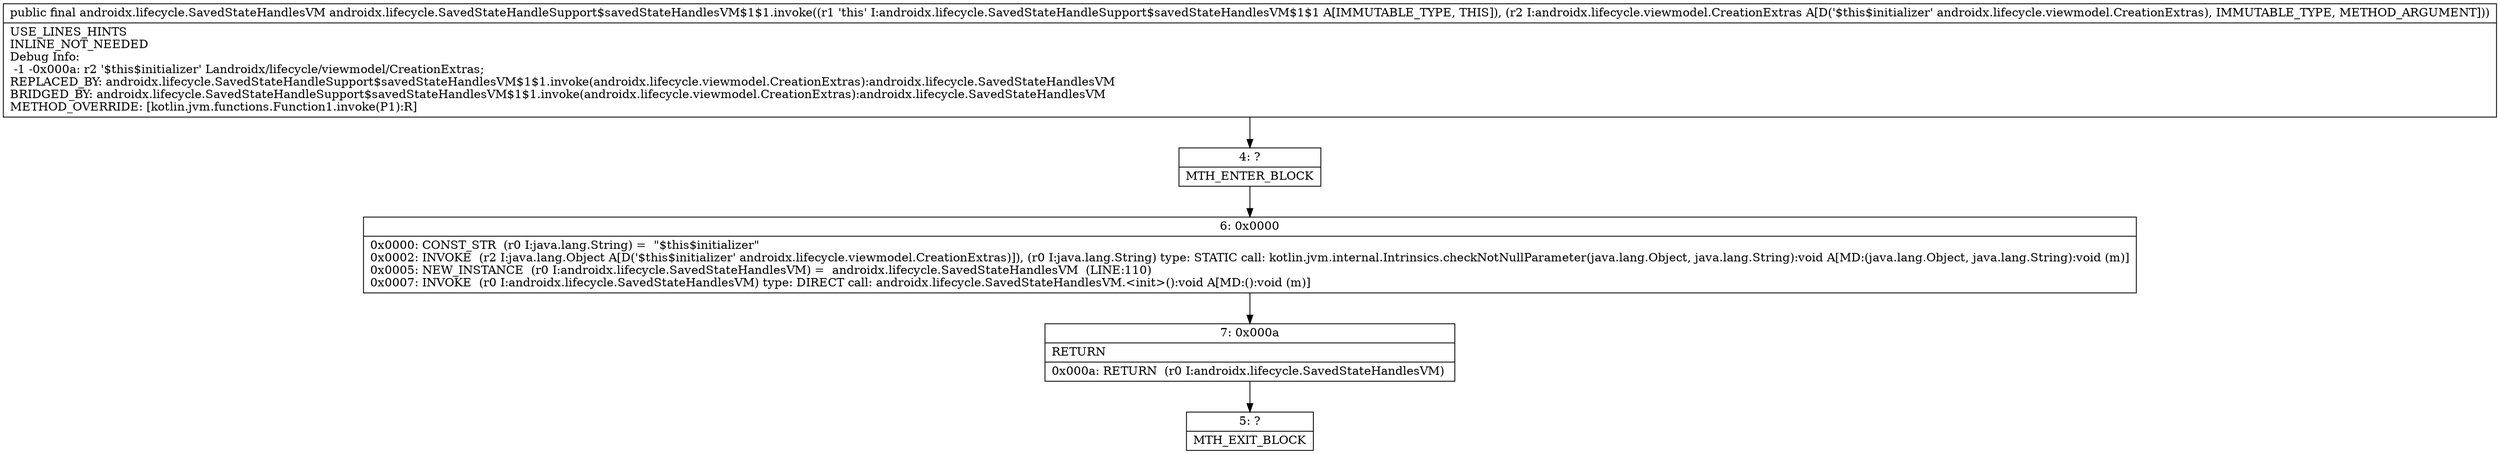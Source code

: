 digraph "CFG forandroidx.lifecycle.SavedStateHandleSupport$savedStateHandlesVM$1$1.invoke(Landroidx\/lifecycle\/viewmodel\/CreationExtras;)Landroidx\/lifecycle\/SavedStateHandlesVM;" {
Node_4 [shape=record,label="{4\:\ ?|MTH_ENTER_BLOCK\l}"];
Node_6 [shape=record,label="{6\:\ 0x0000|0x0000: CONST_STR  (r0 I:java.lang.String) =  \"$this$initializer\" \l0x0002: INVOKE  (r2 I:java.lang.Object A[D('$this$initializer' androidx.lifecycle.viewmodel.CreationExtras)]), (r0 I:java.lang.String) type: STATIC call: kotlin.jvm.internal.Intrinsics.checkNotNullParameter(java.lang.Object, java.lang.String):void A[MD:(java.lang.Object, java.lang.String):void (m)]\l0x0005: NEW_INSTANCE  (r0 I:androidx.lifecycle.SavedStateHandlesVM) =  androidx.lifecycle.SavedStateHandlesVM  (LINE:110)\l0x0007: INVOKE  (r0 I:androidx.lifecycle.SavedStateHandlesVM) type: DIRECT call: androidx.lifecycle.SavedStateHandlesVM.\<init\>():void A[MD:():void (m)]\l}"];
Node_7 [shape=record,label="{7\:\ 0x000a|RETURN\l|0x000a: RETURN  (r0 I:androidx.lifecycle.SavedStateHandlesVM) \l}"];
Node_5 [shape=record,label="{5\:\ ?|MTH_EXIT_BLOCK\l}"];
MethodNode[shape=record,label="{public final androidx.lifecycle.SavedStateHandlesVM androidx.lifecycle.SavedStateHandleSupport$savedStateHandlesVM$1$1.invoke((r1 'this' I:androidx.lifecycle.SavedStateHandleSupport$savedStateHandlesVM$1$1 A[IMMUTABLE_TYPE, THIS]), (r2 I:androidx.lifecycle.viewmodel.CreationExtras A[D('$this$initializer' androidx.lifecycle.viewmodel.CreationExtras), IMMUTABLE_TYPE, METHOD_ARGUMENT]))  | USE_LINES_HINTS\lINLINE_NOT_NEEDED\lDebug Info:\l  \-1 \-0x000a: r2 '$this$initializer' Landroidx\/lifecycle\/viewmodel\/CreationExtras;\lREPLACED_BY: androidx.lifecycle.SavedStateHandleSupport$savedStateHandlesVM$1$1.invoke(androidx.lifecycle.viewmodel.CreationExtras):androidx.lifecycle.SavedStateHandlesVM\lBRIDGED_BY: androidx.lifecycle.SavedStateHandleSupport$savedStateHandlesVM$1$1.invoke(androidx.lifecycle.viewmodel.CreationExtras):androidx.lifecycle.SavedStateHandlesVM\lMETHOD_OVERRIDE: [kotlin.jvm.functions.Function1.invoke(P1):R]\l}"];
MethodNode -> Node_4;Node_4 -> Node_6;
Node_6 -> Node_7;
Node_7 -> Node_5;
}

